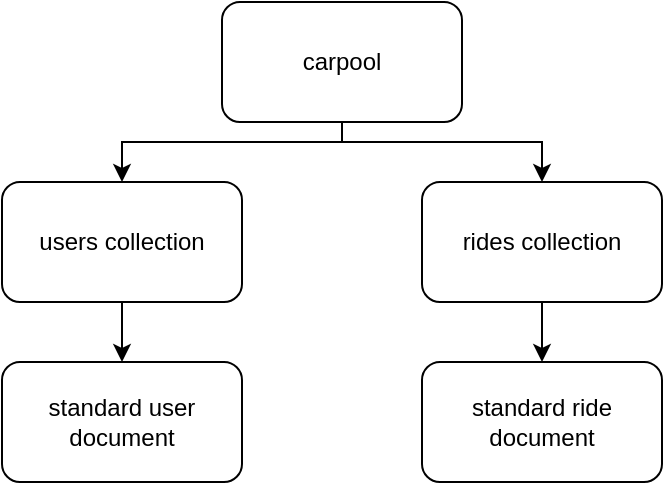 <mxfile version="24.7.6">
  <diagram name="Page-1" id="Fp-SdOMmt4NVZGHVRDZI">
    <mxGraphModel dx="786" dy="457" grid="1" gridSize="10" guides="1" tooltips="1" connect="1" arrows="1" fold="1" page="1" pageScale="1" pageWidth="850" pageHeight="1100" math="0" shadow="0">
      <root>
        <mxCell id="0" />
        <mxCell id="1" parent="0" />
        <mxCell id="DZTE5sgIbF0fq6kGvxuw-4" style="edgeStyle=orthogonalEdgeStyle;rounded=0;orthogonalLoop=1;jettySize=auto;html=1;entryX=0.5;entryY=0;entryDx=0;entryDy=0;" edge="1" parent="1" source="DZTE5sgIbF0fq6kGvxuw-1" target="DZTE5sgIbF0fq6kGvxuw-2">
          <mxGeometry relative="1" as="geometry">
            <Array as="points">
              <mxPoint x="330" y="150" />
              <mxPoint x="220" y="150" />
            </Array>
          </mxGeometry>
        </mxCell>
        <mxCell id="DZTE5sgIbF0fq6kGvxuw-5" style="edgeStyle=orthogonalEdgeStyle;rounded=0;orthogonalLoop=1;jettySize=auto;html=1;entryX=0.5;entryY=0;entryDx=0;entryDy=0;" edge="1" parent="1" source="DZTE5sgIbF0fq6kGvxuw-1" target="DZTE5sgIbF0fq6kGvxuw-3">
          <mxGeometry relative="1" as="geometry">
            <Array as="points">
              <mxPoint x="330" y="150" />
              <mxPoint x="430" y="150" />
            </Array>
          </mxGeometry>
        </mxCell>
        <mxCell id="DZTE5sgIbF0fq6kGvxuw-1" value="carpool" style="rounded=1;whiteSpace=wrap;html=1;" vertex="1" parent="1">
          <mxGeometry x="270" y="80" width="120" height="60" as="geometry" />
        </mxCell>
        <mxCell id="DZTE5sgIbF0fq6kGvxuw-7" style="edgeStyle=orthogonalEdgeStyle;rounded=0;orthogonalLoop=1;jettySize=auto;html=1;entryX=0.5;entryY=0;entryDx=0;entryDy=0;" edge="1" parent="1" source="DZTE5sgIbF0fq6kGvxuw-2" target="DZTE5sgIbF0fq6kGvxuw-6">
          <mxGeometry relative="1" as="geometry" />
        </mxCell>
        <mxCell id="DZTE5sgIbF0fq6kGvxuw-2" value="users collection" style="rounded=1;whiteSpace=wrap;html=1;" vertex="1" parent="1">
          <mxGeometry x="160" y="170" width="120" height="60" as="geometry" />
        </mxCell>
        <mxCell id="DZTE5sgIbF0fq6kGvxuw-8" style="edgeStyle=orthogonalEdgeStyle;rounded=0;orthogonalLoop=1;jettySize=auto;html=1;entryX=0.5;entryY=0;entryDx=0;entryDy=0;" edge="1" parent="1" source="DZTE5sgIbF0fq6kGvxuw-3" target="DZTE5sgIbF0fq6kGvxuw-9">
          <mxGeometry relative="1" as="geometry">
            <mxPoint x="430" y="270" as="targetPoint" />
          </mxGeometry>
        </mxCell>
        <mxCell id="DZTE5sgIbF0fq6kGvxuw-3" value="rides collection" style="rounded=1;whiteSpace=wrap;html=1;" vertex="1" parent="1">
          <mxGeometry x="370" y="170" width="120" height="60" as="geometry" />
        </mxCell>
        <mxCell id="DZTE5sgIbF0fq6kGvxuw-6" value="standard user document" style="rounded=1;whiteSpace=wrap;html=1;" vertex="1" parent="1">
          <mxGeometry x="160" y="260" width="120" height="60" as="geometry" />
        </mxCell>
        <mxCell id="DZTE5sgIbF0fq6kGvxuw-9" value="standard ride document" style="rounded=1;whiteSpace=wrap;html=1;" vertex="1" parent="1">
          <mxGeometry x="370" y="260" width="120" height="60" as="geometry" />
        </mxCell>
      </root>
    </mxGraphModel>
  </diagram>
</mxfile>

